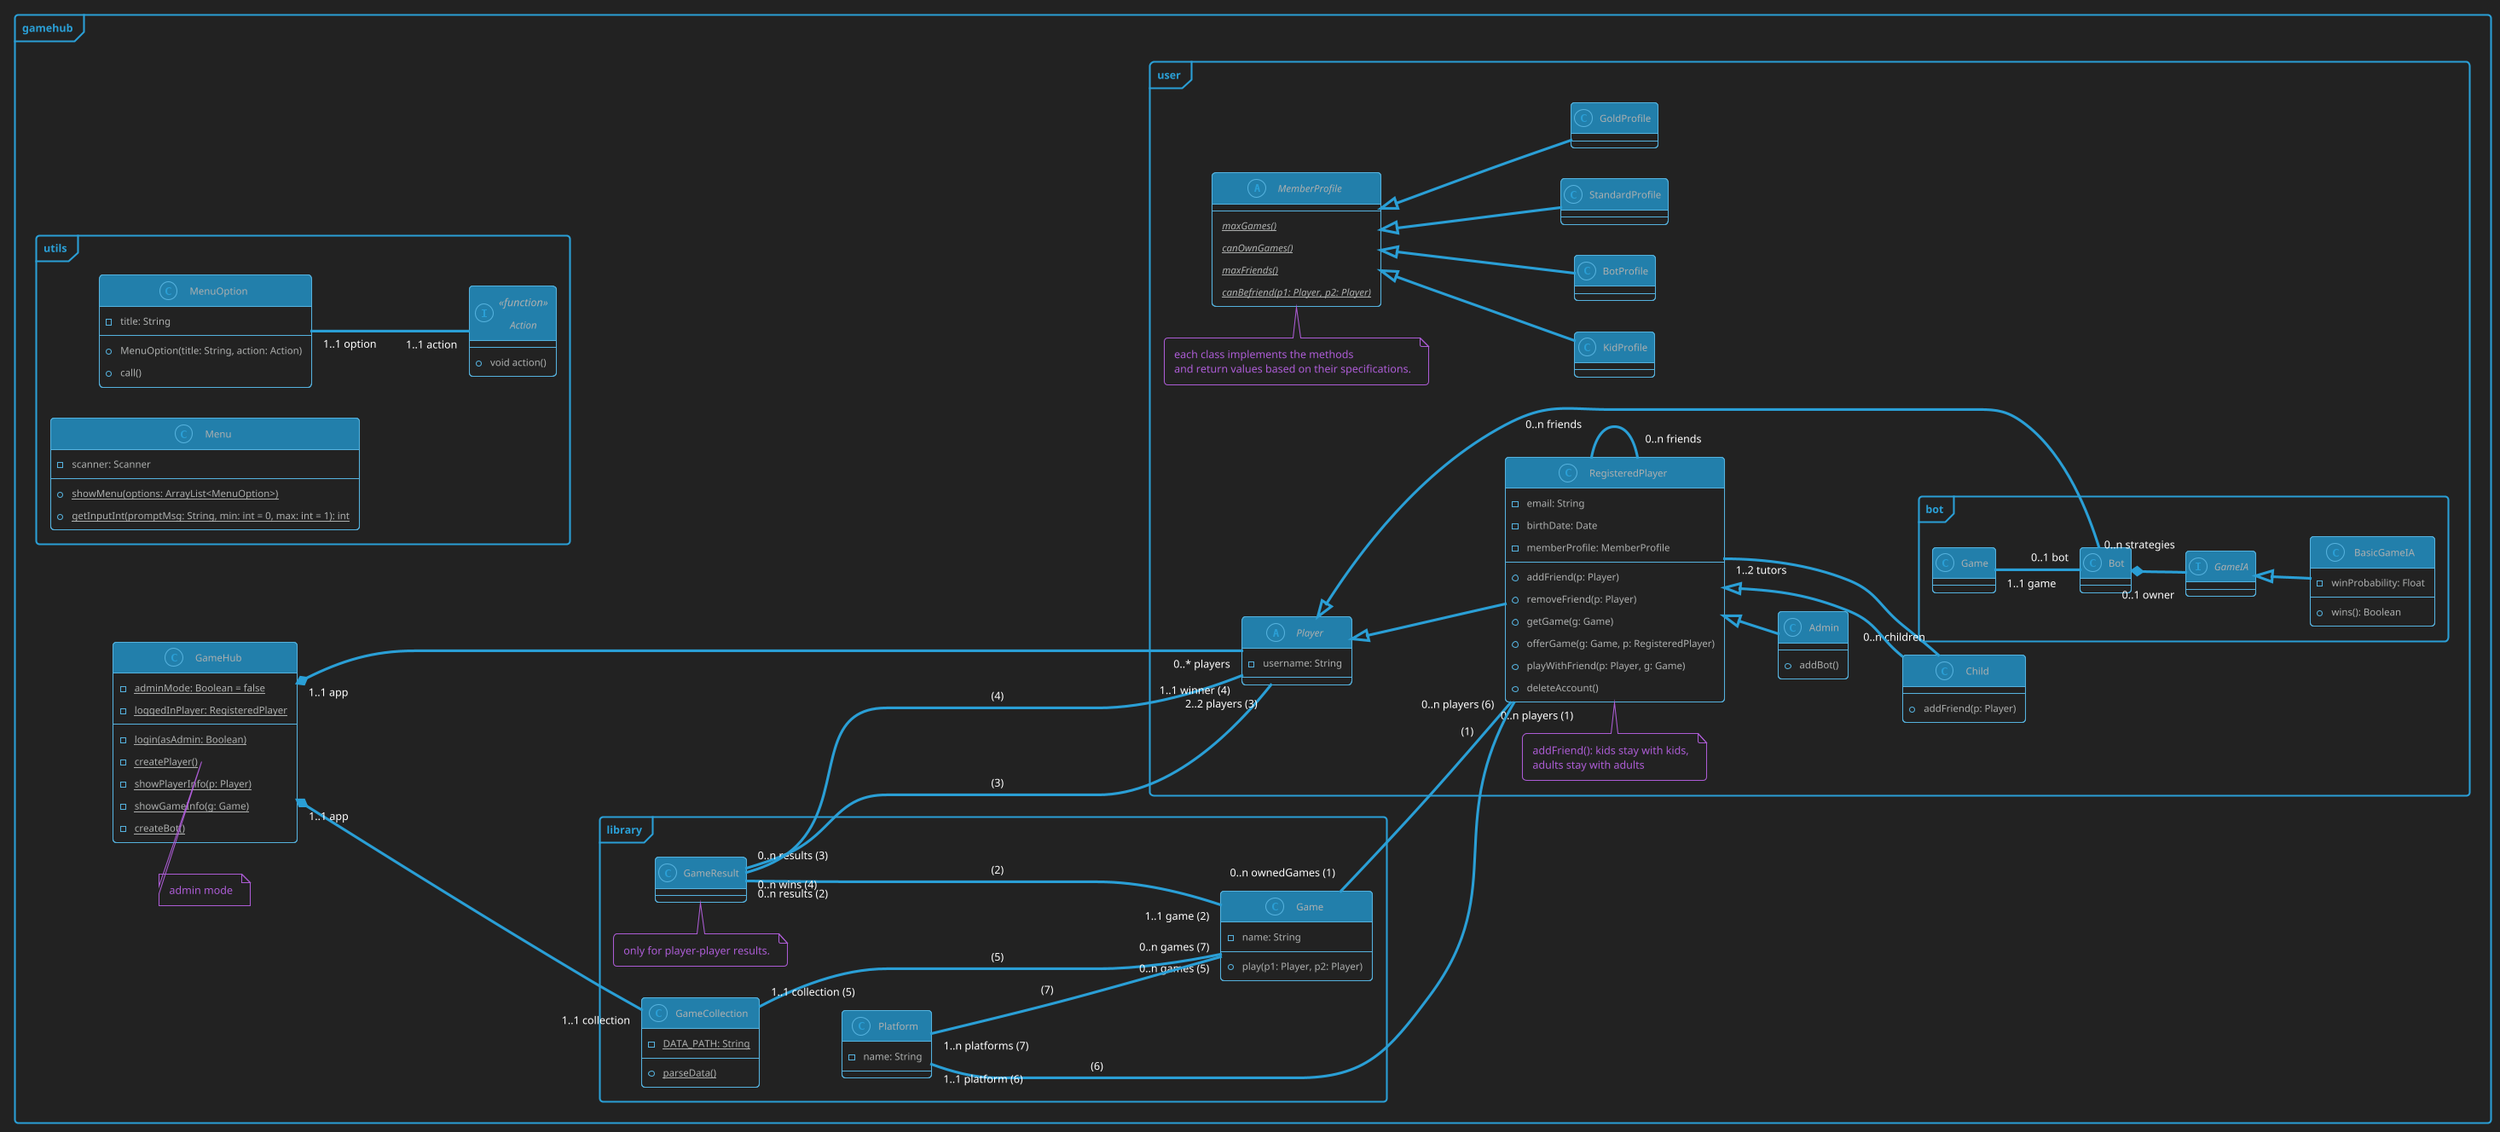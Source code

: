 @startuml architecture_draft

!theme cyborg-outline
skinparam BackgroundColor #222222
'skinparam groupInheritance 2
skinparam PackageStyle frame
'skinparam linetype ortho
left to right direction





package gamehub {

    class GameHub {
        - {static} adminMode: Boolean = false
        - {static} loggedInPlayer: RegisteredPlayer
        --
        - {static} login(asAdmin: Boolean)
        - {static} createPlayer()
        - {static} showPlayerInfo(p: Player)
        - {static} showGameInfo(g: Game)
        - {static} createBot()
    }
    note left of GameHub::createPlayer
        admin mode
    end note





    package utils {
        interface Action <<function>> {
            + void action()
        }

        class MenuOption {
            - title: String
            --
            + MenuOption(title: String, action: Action)
            + call()
        }
        MenuOption "1..1 option" --- "1..1 action" Action

        class Menu {
            - scanner: Scanner
            --
            + {static} showMenu(options: ArrayList<MenuOption>)
            + {static} getInputInt(promptMsg: String, min: int = 0, max: int = 1): int
        }
    }





    package user {
        abstract class Player {
            - username: String
        }
        GameHub "1..1 app" *-- "0..* players" Player





        abstract class MemberProfile {
            {abstract} {static} maxGames()
            {abstract} {static} canOwnGames()
            {abstract} {static} maxFriends()
            {abstract} {static} canBefriend(p1: Player, p2: Player)
        }

        note top of MemberProfile
            each class implements the methods
            and return values based on their specifications.
        end note

        class StandardProfile {}
        MemberProfile <|-down- StandardProfile 
        class GoldProfile {}
        MemberProfile <|-down- GoldProfile 
        class KidProfile {}
        MemberProfile <|-down- KidProfile 
        class BotProfile {}
        MemberProfile <|-down- BotProfile 





        class RegisteredPlayer {
            - email: String
            - birthDate: Date
            - memberProfile: MemberProfile
            --
            + addFriend(p: Player)
            + removeFriend(p: Player)
            + getGame(g: Game)
            + offerGame(g: Game, p: RegisteredPlayer)
            + playWithFriend(p: Player, g: Game)
            + deleteAccount()
        }
        Player <|-down- RegisteredPlayer
        RegisteredPlayer "0..n friends \n" -- "0..n friends" RegisteredPlayer

        note top of RegisteredPlayer
            addFriend(): kids stay with kids,
            adults stay with adults
        end note





        class Child {
            --
            + addFriend(p: Player)
        }
        Child "0..n children" --- "1..2 tutors" RegisteredPlayer

        note right of Child::tutors
            min 1 and max 2.
        end note

        RegisteredPlayer <|-down- Child





        class Admin {
            --
            + addBot()
        }
        RegisteredPlayer <|-- Admin





        package bot {
            class Bot {}
            Player <|-down---- Bot
            Game "1..1 game" -- "0..1 bot" Bot





            interface GameIA {}
            Bot "0..n strategies" *-- "0..1 owner" GameIA

            class BasicGameIA {
                - winProbability: Float
                --
                + wins(): Boolean
            }
            GameIA <|-down- BasicGameIA
        }
    }





    package library {
        class Game {
            - name: String
            --
            + play(p1: Player, p2: Player)
        }
        RegisteredPlayer "0..n players (1)" ----- "0..n ownedGames (1)" Game: (1)





        class GameResult {}
        GameResult "0..n results (2)" ----- "1..1 game (2)" Game: (2)
        GameResult "0..n results (3)" ----- "2..2 players (3)" Player: (3)
        GameResult "0..n wins (4)" ----- "1..1 winner (4)" Player: (4)
        note top of GameResult
            only for player-player results.
        end note





        class GameCollection {
            - {static} DATA_PATH: String
            --
            + {static} parseData()
        }
        GameCollection "1..1 collection (5)" ----- "0..n games (5)" Game: (5)
        GameHub "1..1 app" *---- "1..1 collection" GameCollection





        class Platform {
            - name: String
        }
        Platform "1..1 platform (6)" ----- "0..n players (6)" RegisteredPlayer: (6)
        Platform "1..n platforms (7)" ---- "0..n games (7)" Game: (7)
    }

}





@enduml